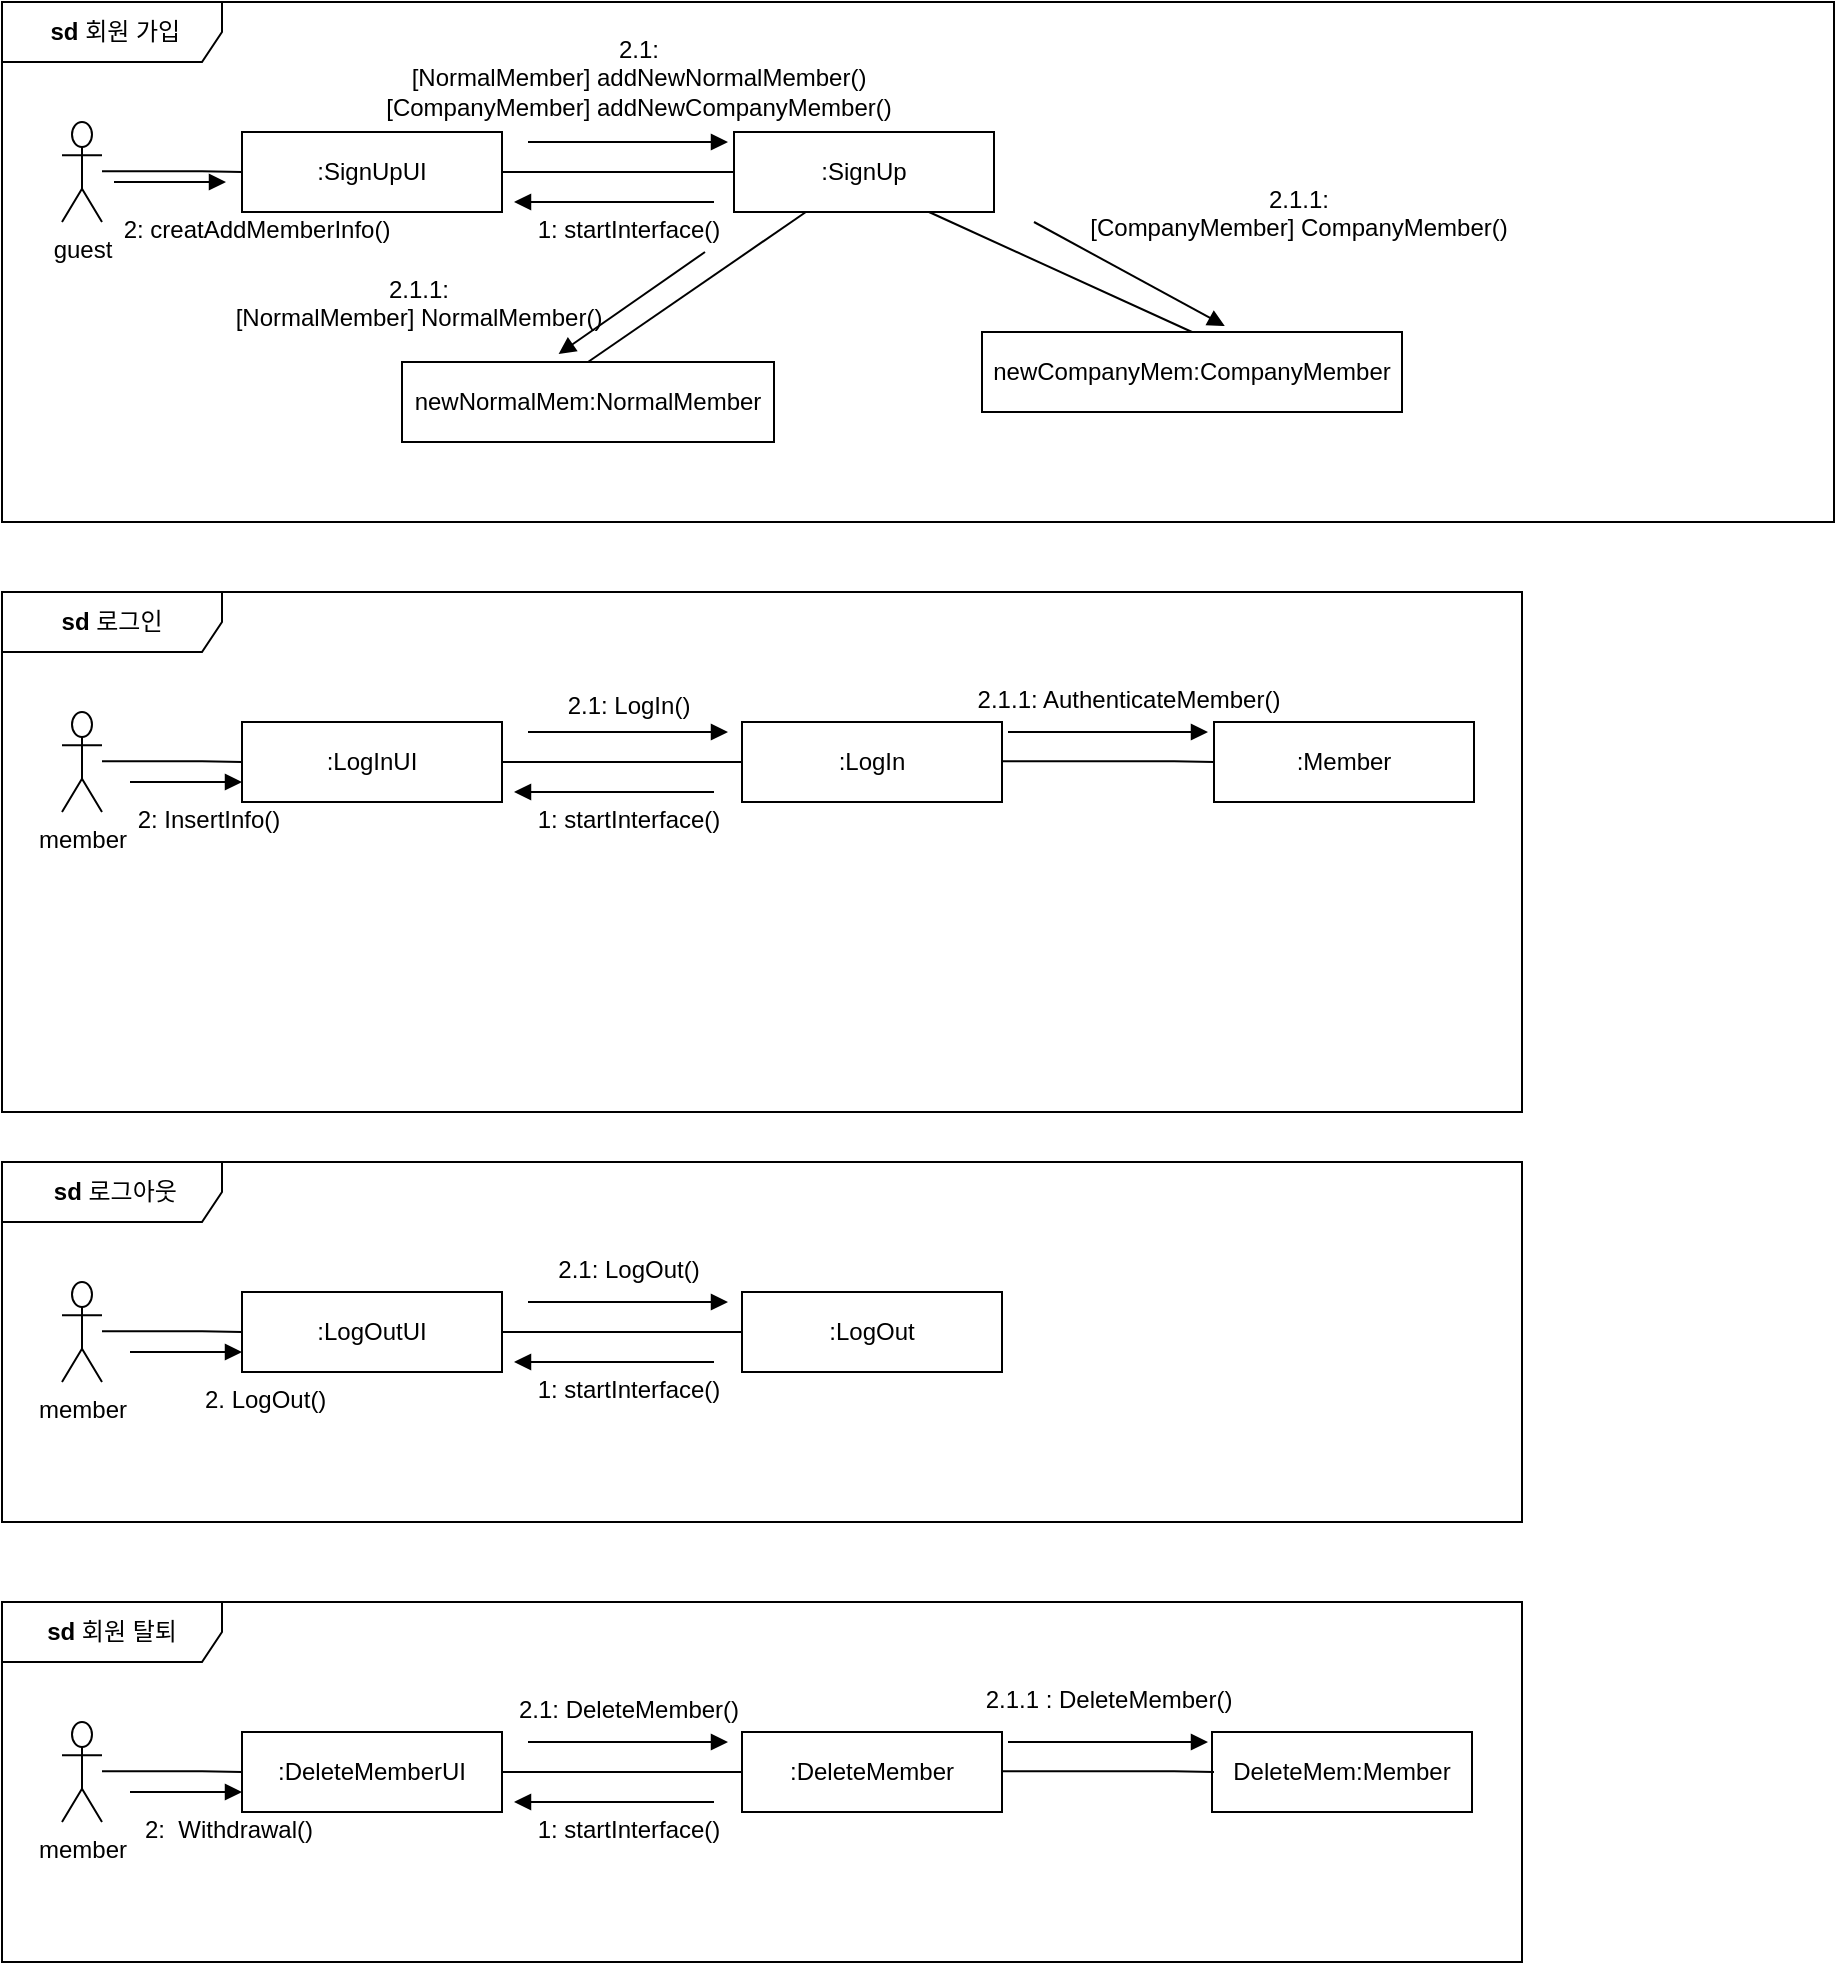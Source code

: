 <mxfile version="21.1.5" type="device">
  <diagram name="페이지-1" id="iojJRM1trHjzFMqSN-qZ">
    <mxGraphModel dx="954" dy="530" grid="1" gridSize="10" guides="1" tooltips="1" connect="1" arrows="1" fold="1" page="1" pageScale="1" pageWidth="827" pageHeight="1169" math="0" shadow="0">
      <root>
        <mxCell id="0" />
        <mxCell id="1" parent="0" />
        <mxCell id="Zqt9gI-p0Dw3mVdGgpfU-241" value="&lt;b&gt;&amp;nbsp;sd&amp;nbsp;&lt;/b&gt;회원 가입" style="shape=umlFrame;whiteSpace=wrap;html=1;pointerEvents=0;recursiveResize=0;container=1;collapsible=0;width=110;height=30;" parent="1" vertex="1">
          <mxGeometry x="34" y="30" width="916" height="260" as="geometry" />
        </mxCell>
        <mxCell id="Zqt9gI-p0Dw3mVdGgpfU-240" value="guest" style="shape=umlActor;verticalLabelPosition=bottom;verticalAlign=top;html=1;" parent="Zqt9gI-p0Dw3mVdGgpfU-241" vertex="1">
          <mxGeometry x="30" y="60" width="20" height="50" as="geometry" />
        </mxCell>
        <mxCell id="Zqt9gI-p0Dw3mVdGgpfU-243" value=":SignUpUI" style="html=1;align=center;verticalAlign=middle;dashed=0;whiteSpace=wrap;" parent="Zqt9gI-p0Dw3mVdGgpfU-241" vertex="1">
          <mxGeometry x="120" y="65" width="130" height="40" as="geometry" />
        </mxCell>
        <mxCell id="Zqt9gI-p0Dw3mVdGgpfU-245" value="" style="endArrow=none;html=1;endSize=12;startArrow=none;startSize=14;startFill=0;edgeStyle=orthogonalEdgeStyle;align=center;verticalAlign=bottom;endFill=0;rounded=0;" parent="Zqt9gI-p0Dw3mVdGgpfU-241" edge="1">
          <mxGeometry y="3" relative="1" as="geometry">
            <mxPoint x="50" y="84.62" as="sourcePoint" />
            <mxPoint x="120" y="85" as="targetPoint" />
            <Array as="points">
              <mxPoint x="100" y="85" />
              <mxPoint x="100" y="85" />
            </Array>
          </mxGeometry>
        </mxCell>
        <mxCell id="Zqt9gI-p0Dw3mVdGgpfU-246" value=":SignUp" style="html=1;align=center;verticalAlign=middle;dashed=0;whiteSpace=wrap;" parent="Zqt9gI-p0Dw3mVdGgpfU-241" vertex="1">
          <mxGeometry x="366" y="65" width="130" height="40" as="geometry" />
        </mxCell>
        <mxCell id="Zqt9gI-p0Dw3mVdGgpfU-247" value="" style="endArrow=none;html=1;endSize=12;startArrow=none;startSize=14;startFill=0;edgeStyle=orthogonalEdgeStyle;align=center;verticalAlign=bottom;endFill=0;rounded=0;exitX=1;exitY=0.5;exitDx=0;exitDy=0;entryX=0;entryY=0.5;entryDx=0;entryDy=0;" parent="Zqt9gI-p0Dw3mVdGgpfU-241" source="Zqt9gI-p0Dw3mVdGgpfU-243" target="Zqt9gI-p0Dw3mVdGgpfU-246" edge="1">
          <mxGeometry y="3" relative="1" as="geometry">
            <mxPoint x="330" y="110" as="sourcePoint" />
            <mxPoint x="490" y="110" as="targetPoint" />
          </mxGeometry>
        </mxCell>
        <mxCell id="Zqt9gI-p0Dw3mVdGgpfU-251" value="" style="html=1;verticalAlign=bottom;labelBackgroundColor=none;endArrow=block;endFill=1;rounded=0;" parent="Zqt9gI-p0Dw3mVdGgpfU-241" edge="1">
          <mxGeometry width="160" relative="1" as="geometry">
            <mxPoint x="263" y="70" as="sourcePoint" />
            <mxPoint x="363" y="70" as="targetPoint" />
          </mxGeometry>
        </mxCell>
        <mxCell id="Zqt9gI-p0Dw3mVdGgpfU-252" value="" style="html=1;verticalAlign=bottom;labelBackgroundColor=none;endArrow=block;endFill=1;rounded=0;" parent="Zqt9gI-p0Dw3mVdGgpfU-241" edge="1">
          <mxGeometry width="160" relative="1" as="geometry">
            <mxPoint x="356" y="100" as="sourcePoint" />
            <mxPoint x="256" y="100" as="targetPoint" />
            <Array as="points">
              <mxPoint x="356" y="100" />
              <mxPoint x="316" y="100" />
            </Array>
          </mxGeometry>
        </mxCell>
        <mxCell id="Zqt9gI-p0Dw3mVdGgpfU-255" value="1: startInterface()" style="text;html=1;align=center;" parent="Zqt9gI-p0Dw3mVdGgpfU-241" vertex="1">
          <mxGeometry x="236" y="100" width="154" height="25" as="geometry" />
        </mxCell>
        <mxCell id="Zqt9gI-p0Dw3mVdGgpfU-272" value="newNormalMem:NormalMember" style="html=1;align=center;verticalAlign=middle;dashed=0;whiteSpace=wrap;" parent="Zqt9gI-p0Dw3mVdGgpfU-241" vertex="1">
          <mxGeometry x="200" y="180" width="186" height="40" as="geometry" />
        </mxCell>
        <mxCell id="Zqt9gI-p0Dw3mVdGgpfU-276" value="2: creatAddMemberInfo()" style="text;html=1;align=center;" parent="Zqt9gI-p0Dw3mVdGgpfU-241" vertex="1">
          <mxGeometry x="50" y="100" width="154" height="25" as="geometry" />
        </mxCell>
        <mxCell id="Zqt9gI-p0Dw3mVdGgpfU-277" value="" style="endArrow=none;html=1;rounded=0;exitX=0.5;exitY=0;exitDx=0;exitDy=0;" parent="Zqt9gI-p0Dw3mVdGgpfU-241" source="Zqt9gI-p0Dw3mVdGgpfU-272" target="Zqt9gI-p0Dw3mVdGgpfU-246" edge="1">
          <mxGeometry relative="1" as="geometry">
            <mxPoint x="600" y="116" as="sourcePoint" />
            <mxPoint x="595" y="105" as="targetPoint" />
          </mxGeometry>
        </mxCell>
        <mxCell id="Zqt9gI-p0Dw3mVdGgpfU-280" value="" style="html=1;verticalAlign=bottom;labelBackgroundColor=none;endArrow=block;endFill=1;rounded=0;" parent="Zqt9gI-p0Dw3mVdGgpfU-241" edge="1">
          <mxGeometry width="160" relative="1" as="geometry">
            <mxPoint x="56" y="90" as="sourcePoint" />
            <mxPoint x="112" y="90" as="targetPoint" />
          </mxGeometry>
        </mxCell>
        <mxCell id="ivMZdRKgllx1LOQFkdyF-3" value="2.1:&lt;br&gt;[NormalMember] addNewNormalMember()&lt;br&gt;[CompanyMember] addNewCompanyMember()" style="text;html=1;align=center;" vertex="1" parent="Zqt9gI-p0Dw3mVdGgpfU-241">
          <mxGeometry x="226" y="10" width="184" height="25" as="geometry" />
        </mxCell>
        <mxCell id="ivMZdRKgllx1LOQFkdyF-5" value="2.1.1:&lt;br&gt;[NormalMember] NormalMember()" style="text;html=1;align=center;" vertex="1" parent="Zqt9gI-p0Dw3mVdGgpfU-241">
          <mxGeometry x="116" y="130" width="184" height="20" as="geometry" />
        </mxCell>
        <mxCell id="ivMZdRKgllx1LOQFkdyF-8" value="newCompanyMem:CompanyMember" style="html=1;align=center;verticalAlign=middle;dashed=0;whiteSpace=wrap;" vertex="1" parent="Zqt9gI-p0Dw3mVdGgpfU-241">
          <mxGeometry x="490" y="165" width="210" height="40" as="geometry" />
        </mxCell>
        <mxCell id="ivMZdRKgllx1LOQFkdyF-9" value="" style="endArrow=none;html=1;rounded=0;exitX=0.5;exitY=0;exitDx=0;exitDy=0;entryX=0.75;entryY=1;entryDx=0;entryDy=0;" edge="1" parent="Zqt9gI-p0Dw3mVdGgpfU-241" source="ivMZdRKgllx1LOQFkdyF-8" target="Zqt9gI-p0Dw3mVdGgpfU-246">
          <mxGeometry relative="1" as="geometry">
            <mxPoint x="744" y="116" as="sourcePoint" />
            <mxPoint x="750" y="105" as="targetPoint" />
          </mxGeometry>
        </mxCell>
        <mxCell id="ivMZdRKgllx1LOQFkdyF-12" value="" style="html=1;verticalAlign=bottom;labelBackgroundColor=none;endArrow=block;endFill=1;rounded=0;entryX=0.578;entryY=-0.075;entryDx=0;entryDy=0;entryPerimeter=0;" edge="1" parent="Zqt9gI-p0Dw3mVdGgpfU-241" target="ivMZdRKgllx1LOQFkdyF-8">
          <mxGeometry width="160" relative="1" as="geometry">
            <mxPoint x="516" y="110" as="sourcePoint" />
            <mxPoint x="673.44" y="173.75" as="targetPoint" />
          </mxGeometry>
        </mxCell>
        <mxCell id="ivMZdRKgllx1LOQFkdyF-14" value="2.1.1:&lt;br&gt;[CompanyMember] CompanyMember()" style="text;html=1;align=center;" vertex="1" parent="Zqt9gI-p0Dw3mVdGgpfU-241">
          <mxGeometry x="576" y="85" width="144" height="25" as="geometry" />
        </mxCell>
        <mxCell id="ivMZdRKgllx1LOQFkdyF-18" value="" style="html=1;verticalAlign=bottom;labelBackgroundColor=none;endArrow=block;endFill=1;rounded=0;entryX=0.421;entryY=-0.1;entryDx=0;entryDy=0;entryPerimeter=0;exitX=0.75;exitY=1;exitDx=0;exitDy=0;" edge="1" parent="Zqt9gI-p0Dw3mVdGgpfU-241" source="Zqt9gI-p0Dw3mVdGgpfU-255" target="Zqt9gI-p0Dw3mVdGgpfU-272">
          <mxGeometry width="160" relative="1" as="geometry">
            <mxPoint x="714" y="115" as="sourcePoint" />
            <mxPoint x="702" y="172" as="targetPoint" />
          </mxGeometry>
        </mxCell>
        <mxCell id="Zqt9gI-p0Dw3mVdGgpfU-312" value="&lt;b&gt;sd&amp;nbsp;&lt;/b&gt;로그인" style="shape=umlFrame;whiteSpace=wrap;html=1;pointerEvents=0;recursiveResize=0;container=1;collapsible=0;width=110;height=30;" parent="1" vertex="1">
          <mxGeometry x="34" y="325" width="760" height="260" as="geometry" />
        </mxCell>
        <mxCell id="Zqt9gI-p0Dw3mVdGgpfU-313" value="member" style="shape=umlActor;verticalLabelPosition=bottom;verticalAlign=top;html=1;" parent="Zqt9gI-p0Dw3mVdGgpfU-312" vertex="1">
          <mxGeometry x="30" y="60" width="20" height="50" as="geometry" />
        </mxCell>
        <mxCell id="Zqt9gI-p0Dw3mVdGgpfU-314" value=":LogInUI" style="html=1;align=center;verticalAlign=middle;dashed=0;whiteSpace=wrap;" parent="Zqt9gI-p0Dw3mVdGgpfU-312" vertex="1">
          <mxGeometry x="120" y="65" width="130" height="40" as="geometry" />
        </mxCell>
        <mxCell id="Zqt9gI-p0Dw3mVdGgpfU-315" value="" style="endArrow=none;html=1;endSize=12;startArrow=none;startSize=14;startFill=0;edgeStyle=orthogonalEdgeStyle;align=center;verticalAlign=bottom;endFill=0;rounded=0;" parent="Zqt9gI-p0Dw3mVdGgpfU-312" edge="1">
          <mxGeometry y="3" relative="1" as="geometry">
            <mxPoint x="50" y="84.62" as="sourcePoint" />
            <mxPoint x="120" y="85" as="targetPoint" />
            <Array as="points">
              <mxPoint x="100" y="85" />
              <mxPoint x="100" y="85" />
            </Array>
          </mxGeometry>
        </mxCell>
        <mxCell id="Zqt9gI-p0Dw3mVdGgpfU-316" value=":LogIn" style="html=1;align=center;verticalAlign=middle;dashed=0;whiteSpace=wrap;" parent="Zqt9gI-p0Dw3mVdGgpfU-312" vertex="1">
          <mxGeometry x="370" y="65" width="130" height="40" as="geometry" />
        </mxCell>
        <mxCell id="Zqt9gI-p0Dw3mVdGgpfU-317" value="" style="endArrow=none;html=1;endSize=12;startArrow=none;startSize=14;startFill=0;edgeStyle=orthogonalEdgeStyle;align=center;verticalAlign=bottom;endFill=0;rounded=0;exitX=1;exitY=0.5;exitDx=0;exitDy=0;entryX=0;entryY=0.5;entryDx=0;entryDy=0;" parent="Zqt9gI-p0Dw3mVdGgpfU-312" source="Zqt9gI-p0Dw3mVdGgpfU-314" target="Zqt9gI-p0Dw3mVdGgpfU-316" edge="1">
          <mxGeometry y="3" relative="1" as="geometry">
            <mxPoint x="330" y="110" as="sourcePoint" />
            <mxPoint x="490" y="110" as="targetPoint" />
          </mxGeometry>
        </mxCell>
        <mxCell id="Zqt9gI-p0Dw3mVdGgpfU-318" value="" style="html=1;verticalAlign=bottom;labelBackgroundColor=none;endArrow=block;endFill=1;rounded=0;" parent="Zqt9gI-p0Dw3mVdGgpfU-312" edge="1">
          <mxGeometry width="160" relative="1" as="geometry">
            <mxPoint x="263" y="70" as="sourcePoint" />
            <mxPoint x="363" y="70" as="targetPoint" />
          </mxGeometry>
        </mxCell>
        <mxCell id="Zqt9gI-p0Dw3mVdGgpfU-319" value="" style="html=1;verticalAlign=bottom;labelBackgroundColor=none;endArrow=block;endFill=1;rounded=0;" parent="Zqt9gI-p0Dw3mVdGgpfU-312" edge="1">
          <mxGeometry width="160" relative="1" as="geometry">
            <mxPoint x="356" y="100" as="sourcePoint" />
            <mxPoint x="256" y="100" as="targetPoint" />
            <Array as="points">
              <mxPoint x="356" y="100" />
              <mxPoint x="316" y="100" />
            </Array>
          </mxGeometry>
        </mxCell>
        <mxCell id="Zqt9gI-p0Dw3mVdGgpfU-321" value="1: startInterface()" style="text;html=1;align=center;" parent="Zqt9gI-p0Dw3mVdGgpfU-312" vertex="1">
          <mxGeometry x="236" y="100" width="154" height="25" as="geometry" />
        </mxCell>
        <mxCell id="Zqt9gI-p0Dw3mVdGgpfU-322" value=":Member" style="html=1;align=center;verticalAlign=middle;dashed=0;whiteSpace=wrap;" parent="Zqt9gI-p0Dw3mVdGgpfU-312" vertex="1">
          <mxGeometry x="606" y="65" width="130" height="40" as="geometry" />
        </mxCell>
        <mxCell id="Zqt9gI-p0Dw3mVdGgpfU-323" value="" style="endArrow=none;html=1;endSize=12;startArrow=none;startSize=14;startFill=0;edgeStyle=orthogonalEdgeStyle;align=center;verticalAlign=bottom;endFill=0;rounded=0;exitX=1;exitY=0.5;exitDx=0;exitDy=0;" parent="Zqt9gI-p0Dw3mVdGgpfU-312" edge="1">
          <mxGeometry y="3" relative="1" as="geometry">
            <mxPoint x="500" y="84.62" as="sourcePoint" />
            <mxPoint x="606" y="85" as="targetPoint" />
            <Array as="points">
              <mxPoint x="586" y="85" />
              <mxPoint x="586" y="85" />
            </Array>
          </mxGeometry>
        </mxCell>
        <mxCell id="Zqt9gI-p0Dw3mVdGgpfU-324" value="" style="html=1;verticalAlign=bottom;labelBackgroundColor=none;endArrow=block;endFill=1;rounded=0;" parent="Zqt9gI-p0Dw3mVdGgpfU-312" edge="1">
          <mxGeometry width="160" relative="1" as="geometry">
            <mxPoint x="503" y="70" as="sourcePoint" />
            <mxPoint x="603" y="70" as="targetPoint" />
          </mxGeometry>
        </mxCell>
        <mxCell id="Zqt9gI-p0Dw3mVdGgpfU-336" value="" style="html=1;verticalAlign=bottom;labelBackgroundColor=none;endArrow=block;endFill=1;rounded=0;" parent="Zqt9gI-p0Dw3mVdGgpfU-312" edge="1">
          <mxGeometry width="160" relative="1" as="geometry">
            <mxPoint x="64" y="95" as="sourcePoint" />
            <mxPoint x="120" y="95" as="targetPoint" />
            <Array as="points">
              <mxPoint x="110" y="95" />
            </Array>
          </mxGeometry>
        </mxCell>
        <mxCell id="Zqt9gI-p0Dw3mVdGgpfU-338" value="2.1.1: AuthenticateMember()" style="text;html=1;align=center;" parent="Zqt9gI-p0Dw3mVdGgpfU-312" vertex="1">
          <mxGeometry x="486" y="40" width="154" height="25" as="geometry" />
        </mxCell>
        <mxCell id="Zqt9gI-p0Dw3mVdGgpfU-340" value="2.1: LogIn()" style="text;html=1;align=center;" parent="Zqt9gI-p0Dw3mVdGgpfU-312" vertex="1">
          <mxGeometry x="236" y="42.5" width="154" height="25" as="geometry" />
        </mxCell>
        <mxCell id="Zqt9gI-p0Dw3mVdGgpfU-341" value="2: InsertInfo()" style="text;html=1;align=center;" parent="Zqt9gI-p0Dw3mVdGgpfU-312" vertex="1">
          <mxGeometry x="26" y="100" width="154" height="25" as="geometry" />
        </mxCell>
        <mxCell id="Zqt9gI-p0Dw3mVdGgpfU-342" value="&lt;b&gt;&amp;nbsp;sd&amp;nbsp;&lt;/b&gt;로그아웃" style="shape=umlFrame;whiteSpace=wrap;html=1;pointerEvents=0;recursiveResize=0;container=1;collapsible=0;width=110;height=30;" parent="1" vertex="1">
          <mxGeometry x="34" y="610" width="760" height="180" as="geometry" />
        </mxCell>
        <mxCell id="Zqt9gI-p0Dw3mVdGgpfU-343" value="member" style="shape=umlActor;verticalLabelPosition=bottom;verticalAlign=top;html=1;" parent="Zqt9gI-p0Dw3mVdGgpfU-342" vertex="1">
          <mxGeometry x="30" y="60" width="20" height="50" as="geometry" />
        </mxCell>
        <mxCell id="Zqt9gI-p0Dw3mVdGgpfU-344" value=":LogOutUI" style="html=1;align=center;verticalAlign=middle;dashed=0;whiteSpace=wrap;" parent="Zqt9gI-p0Dw3mVdGgpfU-342" vertex="1">
          <mxGeometry x="120" y="65" width="130" height="40" as="geometry" />
        </mxCell>
        <mxCell id="Zqt9gI-p0Dw3mVdGgpfU-345" value="" style="endArrow=none;html=1;endSize=12;startArrow=none;startSize=14;startFill=0;edgeStyle=orthogonalEdgeStyle;align=center;verticalAlign=bottom;endFill=0;rounded=0;" parent="Zqt9gI-p0Dw3mVdGgpfU-342" edge="1">
          <mxGeometry y="3" relative="1" as="geometry">
            <mxPoint x="50" y="84.62" as="sourcePoint" />
            <mxPoint x="120" y="85" as="targetPoint" />
            <Array as="points">
              <mxPoint x="100" y="85" />
              <mxPoint x="100" y="85" />
            </Array>
          </mxGeometry>
        </mxCell>
        <mxCell id="Zqt9gI-p0Dw3mVdGgpfU-346" value=":LogOut" style="html=1;align=center;verticalAlign=middle;dashed=0;whiteSpace=wrap;" parent="Zqt9gI-p0Dw3mVdGgpfU-342" vertex="1">
          <mxGeometry x="370" y="65" width="130" height="40" as="geometry" />
        </mxCell>
        <mxCell id="Zqt9gI-p0Dw3mVdGgpfU-347" value="" style="endArrow=none;html=1;endSize=12;startArrow=none;startSize=14;startFill=0;edgeStyle=orthogonalEdgeStyle;align=center;verticalAlign=bottom;endFill=0;rounded=0;exitX=1;exitY=0.5;exitDx=0;exitDy=0;entryX=0;entryY=0.5;entryDx=0;entryDy=0;" parent="Zqt9gI-p0Dw3mVdGgpfU-342" source="Zqt9gI-p0Dw3mVdGgpfU-344" target="Zqt9gI-p0Dw3mVdGgpfU-346" edge="1">
          <mxGeometry y="3" relative="1" as="geometry">
            <mxPoint x="330" y="110" as="sourcePoint" />
            <mxPoint x="490" y="110" as="targetPoint" />
          </mxGeometry>
        </mxCell>
        <mxCell id="Zqt9gI-p0Dw3mVdGgpfU-348" value="" style="html=1;verticalAlign=bottom;labelBackgroundColor=none;endArrow=block;endFill=1;rounded=0;" parent="Zqt9gI-p0Dw3mVdGgpfU-342" edge="1">
          <mxGeometry width="160" relative="1" as="geometry">
            <mxPoint x="263" y="70" as="sourcePoint" />
            <mxPoint x="363" y="70" as="targetPoint" />
          </mxGeometry>
        </mxCell>
        <mxCell id="Zqt9gI-p0Dw3mVdGgpfU-349" value="" style="html=1;verticalAlign=bottom;labelBackgroundColor=none;endArrow=block;endFill=1;rounded=0;" parent="Zqt9gI-p0Dw3mVdGgpfU-342" edge="1">
          <mxGeometry width="160" relative="1" as="geometry">
            <mxPoint x="356" y="100" as="sourcePoint" />
            <mxPoint x="256" y="100" as="targetPoint" />
            <Array as="points">
              <mxPoint x="356" y="100" />
              <mxPoint x="316" y="100" />
            </Array>
          </mxGeometry>
        </mxCell>
        <mxCell id="Zqt9gI-p0Dw3mVdGgpfU-350" value="2.1: LogOut()" style="text;html=1;align=center;" parent="Zqt9gI-p0Dw3mVdGgpfU-342" vertex="1">
          <mxGeometry x="236" y="40" width="154" height="25" as="geometry" />
        </mxCell>
        <mxCell id="Zqt9gI-p0Dw3mVdGgpfU-351" value="1: startInterface()" style="text;html=1;align=center;" parent="Zqt9gI-p0Dw3mVdGgpfU-342" vertex="1">
          <mxGeometry x="236" y="100" width="154" height="25" as="geometry" />
        </mxCell>
        <mxCell id="Zqt9gI-p0Dw3mVdGgpfU-355" value="2. LogOut()&amp;nbsp;" style="text;html=1;align=center;" parent="Zqt9gI-p0Dw3mVdGgpfU-342" vertex="1">
          <mxGeometry x="56" y="105" width="154" height="25" as="geometry" />
        </mxCell>
        <mxCell id="Zqt9gI-p0Dw3mVdGgpfU-362" value="" style="html=1;verticalAlign=bottom;labelBackgroundColor=none;endArrow=block;endFill=1;rounded=0;" parent="Zqt9gI-p0Dw3mVdGgpfU-342" edge="1">
          <mxGeometry width="160" relative="1" as="geometry">
            <mxPoint x="64" y="95" as="sourcePoint" />
            <mxPoint x="120" y="95" as="targetPoint" />
            <Array as="points">
              <mxPoint x="110" y="95" />
            </Array>
          </mxGeometry>
        </mxCell>
        <mxCell id="Zqt9gI-p0Dw3mVdGgpfU-368" value="&lt;b&gt;sd&amp;nbsp;&lt;/b&gt;회원 탈퇴" style="shape=umlFrame;whiteSpace=wrap;html=1;pointerEvents=0;recursiveResize=0;container=1;collapsible=0;width=110;height=30;" parent="1" vertex="1">
          <mxGeometry x="34" y="830" width="760" height="180" as="geometry" />
        </mxCell>
        <mxCell id="Zqt9gI-p0Dw3mVdGgpfU-369" value="member" style="shape=umlActor;verticalLabelPosition=bottom;verticalAlign=top;html=1;" parent="Zqt9gI-p0Dw3mVdGgpfU-368" vertex="1">
          <mxGeometry x="30" y="60" width="20" height="50" as="geometry" />
        </mxCell>
        <mxCell id="Zqt9gI-p0Dw3mVdGgpfU-370" value=":DeleteMemberUI" style="html=1;align=center;verticalAlign=middle;dashed=0;whiteSpace=wrap;" parent="Zqt9gI-p0Dw3mVdGgpfU-368" vertex="1">
          <mxGeometry x="120" y="65" width="130" height="40" as="geometry" />
        </mxCell>
        <mxCell id="Zqt9gI-p0Dw3mVdGgpfU-371" value="" style="endArrow=none;html=1;endSize=12;startArrow=none;startSize=14;startFill=0;edgeStyle=orthogonalEdgeStyle;align=center;verticalAlign=bottom;endFill=0;rounded=0;" parent="Zqt9gI-p0Dw3mVdGgpfU-368" edge="1">
          <mxGeometry y="3" relative="1" as="geometry">
            <mxPoint x="50" y="84.62" as="sourcePoint" />
            <mxPoint x="120" y="85" as="targetPoint" />
            <Array as="points">
              <mxPoint x="100" y="85" />
              <mxPoint x="100" y="85" />
            </Array>
          </mxGeometry>
        </mxCell>
        <mxCell id="Zqt9gI-p0Dw3mVdGgpfU-372" value=":DeleteMember" style="html=1;align=center;verticalAlign=middle;dashed=0;whiteSpace=wrap;" parent="Zqt9gI-p0Dw3mVdGgpfU-368" vertex="1">
          <mxGeometry x="370" y="65" width="130" height="40" as="geometry" />
        </mxCell>
        <mxCell id="Zqt9gI-p0Dw3mVdGgpfU-373" value="" style="endArrow=none;html=1;endSize=12;startArrow=none;startSize=14;startFill=0;edgeStyle=orthogonalEdgeStyle;align=center;verticalAlign=bottom;endFill=0;rounded=0;exitX=1;exitY=0.5;exitDx=0;exitDy=0;entryX=0;entryY=0.5;entryDx=0;entryDy=0;" parent="Zqt9gI-p0Dw3mVdGgpfU-368" source="Zqt9gI-p0Dw3mVdGgpfU-370" target="Zqt9gI-p0Dw3mVdGgpfU-372" edge="1">
          <mxGeometry y="3" relative="1" as="geometry">
            <mxPoint x="330" y="110" as="sourcePoint" />
            <mxPoint x="490" y="110" as="targetPoint" />
          </mxGeometry>
        </mxCell>
        <mxCell id="Zqt9gI-p0Dw3mVdGgpfU-374" value="" style="html=1;verticalAlign=bottom;labelBackgroundColor=none;endArrow=block;endFill=1;rounded=0;" parent="Zqt9gI-p0Dw3mVdGgpfU-368" edge="1">
          <mxGeometry width="160" relative="1" as="geometry">
            <mxPoint x="263" y="70" as="sourcePoint" />
            <mxPoint x="363" y="70" as="targetPoint" />
          </mxGeometry>
        </mxCell>
        <mxCell id="Zqt9gI-p0Dw3mVdGgpfU-375" value="" style="html=1;verticalAlign=bottom;labelBackgroundColor=none;endArrow=block;endFill=1;rounded=0;" parent="Zqt9gI-p0Dw3mVdGgpfU-368" edge="1">
          <mxGeometry width="160" relative="1" as="geometry">
            <mxPoint x="356" y="100" as="sourcePoint" />
            <mxPoint x="256" y="100" as="targetPoint" />
            <Array as="points">
              <mxPoint x="356" y="100" />
              <mxPoint x="316" y="100" />
            </Array>
          </mxGeometry>
        </mxCell>
        <mxCell id="Zqt9gI-p0Dw3mVdGgpfU-376" value="2.1: DeleteMember()" style="text;html=1;align=center;" parent="Zqt9gI-p0Dw3mVdGgpfU-368" vertex="1">
          <mxGeometry x="236" y="40" width="154" height="25" as="geometry" />
        </mxCell>
        <mxCell id="Zqt9gI-p0Dw3mVdGgpfU-377" value="1: startInterface()" style="text;html=1;align=center;" parent="Zqt9gI-p0Dw3mVdGgpfU-368" vertex="1">
          <mxGeometry x="236" y="100" width="154" height="25" as="geometry" />
        </mxCell>
        <mxCell id="Zqt9gI-p0Dw3mVdGgpfU-378" value="DeleteMem:Member" style="html=1;align=center;verticalAlign=middle;dashed=0;whiteSpace=wrap;" parent="Zqt9gI-p0Dw3mVdGgpfU-368" vertex="1">
          <mxGeometry x="605" y="65" width="130" height="40" as="geometry" />
        </mxCell>
        <mxCell id="Zqt9gI-p0Dw3mVdGgpfU-379" value="" style="endArrow=none;html=1;endSize=12;startArrow=none;startSize=14;startFill=0;edgeStyle=orthogonalEdgeStyle;align=center;verticalAlign=bottom;endFill=0;rounded=0;exitX=1;exitY=0.5;exitDx=0;exitDy=0;" parent="Zqt9gI-p0Dw3mVdGgpfU-368" edge="1">
          <mxGeometry y="3" relative="1" as="geometry">
            <mxPoint x="500" y="84.62" as="sourcePoint" />
            <mxPoint x="606" y="85" as="targetPoint" />
            <Array as="points">
              <mxPoint x="586" y="85" />
              <mxPoint x="586" y="85" />
            </Array>
          </mxGeometry>
        </mxCell>
        <mxCell id="Zqt9gI-p0Dw3mVdGgpfU-380" value="" style="html=1;verticalAlign=bottom;labelBackgroundColor=none;endArrow=block;endFill=1;rounded=0;" parent="Zqt9gI-p0Dw3mVdGgpfU-368" edge="1">
          <mxGeometry width="160" relative="1" as="geometry">
            <mxPoint x="503" y="70" as="sourcePoint" />
            <mxPoint x="603" y="70" as="targetPoint" />
          </mxGeometry>
        </mxCell>
        <mxCell id="Zqt9gI-p0Dw3mVdGgpfU-381" value="2:&amp;nbsp; Withdrawal()" style="text;html=1;align=center;" parent="Zqt9gI-p0Dw3mVdGgpfU-368" vertex="1">
          <mxGeometry x="36" y="100" width="154" height="25" as="geometry" />
        </mxCell>
        <mxCell id="Zqt9gI-p0Dw3mVdGgpfU-382" value="" style="html=1;verticalAlign=bottom;labelBackgroundColor=none;endArrow=block;endFill=1;rounded=0;" parent="Zqt9gI-p0Dw3mVdGgpfU-368" edge="1">
          <mxGeometry width="160" relative="1" as="geometry">
            <mxPoint x="64" y="95" as="sourcePoint" />
            <mxPoint x="120" y="95" as="targetPoint" />
            <Array as="points">
              <mxPoint x="110" y="95" />
            </Array>
          </mxGeometry>
        </mxCell>
        <mxCell id="Zqt9gI-p0Dw3mVdGgpfU-384" value="2.1.1 : DeleteMember()" style="text;html=1;align=center;" parent="Zqt9gI-p0Dw3mVdGgpfU-368" vertex="1">
          <mxGeometry x="476" y="35" width="154" height="25" as="geometry" />
        </mxCell>
      </root>
    </mxGraphModel>
  </diagram>
</mxfile>
